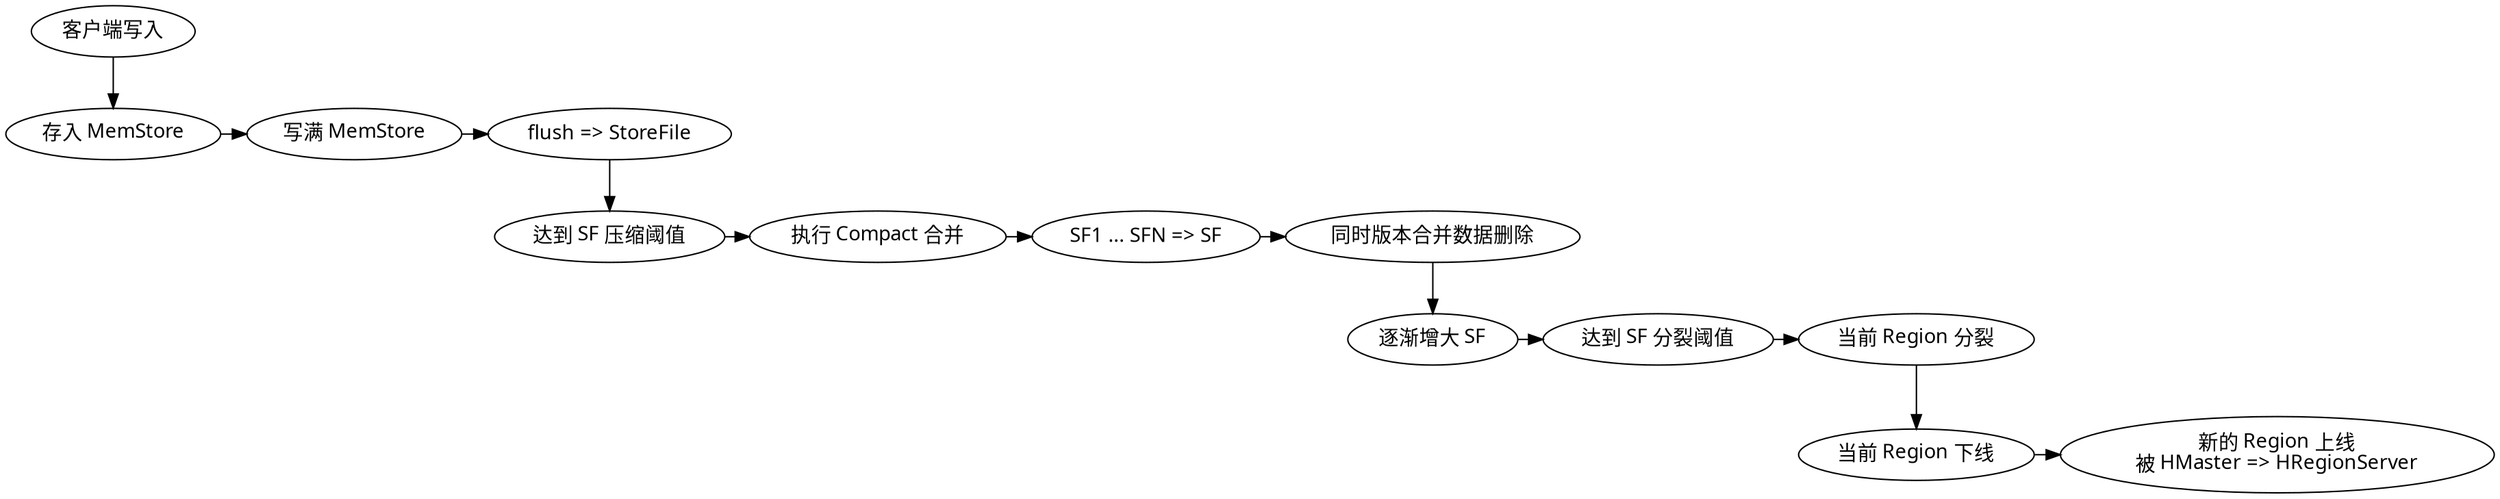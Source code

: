digraph demo {
    ranksep=.5;
    /* size = "7.5,7.5";*/
    node [fontname="微软雅黑",size="16,16",labeljust=l];

    000 [label="客户端写入"];
    001 [label="存入 MemStore"];
    002 [label="写满 MemStore"];
    003 [label="flush => StoreFile"];
    004 [label="达到 SF 压缩阈值"];
    005 [label="执行 Compact 合并"];
    006 [label="SF1 ... SFN => SF"];
    007 [label="同时版本合并数据删除"];
    008 [label="逐渐增大 SF"];
    009 [label="达到 SF 分裂阈值"];
    010 [label="当前 Region 分裂"];
    011 [label="当前 Region 下线"];
    012 [label="新的 Region 上线\n被 HMaster => HRegionServer"];

    000 -> 001 -> 002 -> 003 -> 004 -> 005 -> 006;
    006 -> 007 -> 008 -> 009 -> 010 -> 011 -> 012;

    {rank=same;
        001, 002, 003;
    };

    {rank=same;
        004, 005, 006, 007;
    };

    {rank=same;
        008, 009, 010;
    };

    {rank=same;
        011, 012;
    };

}